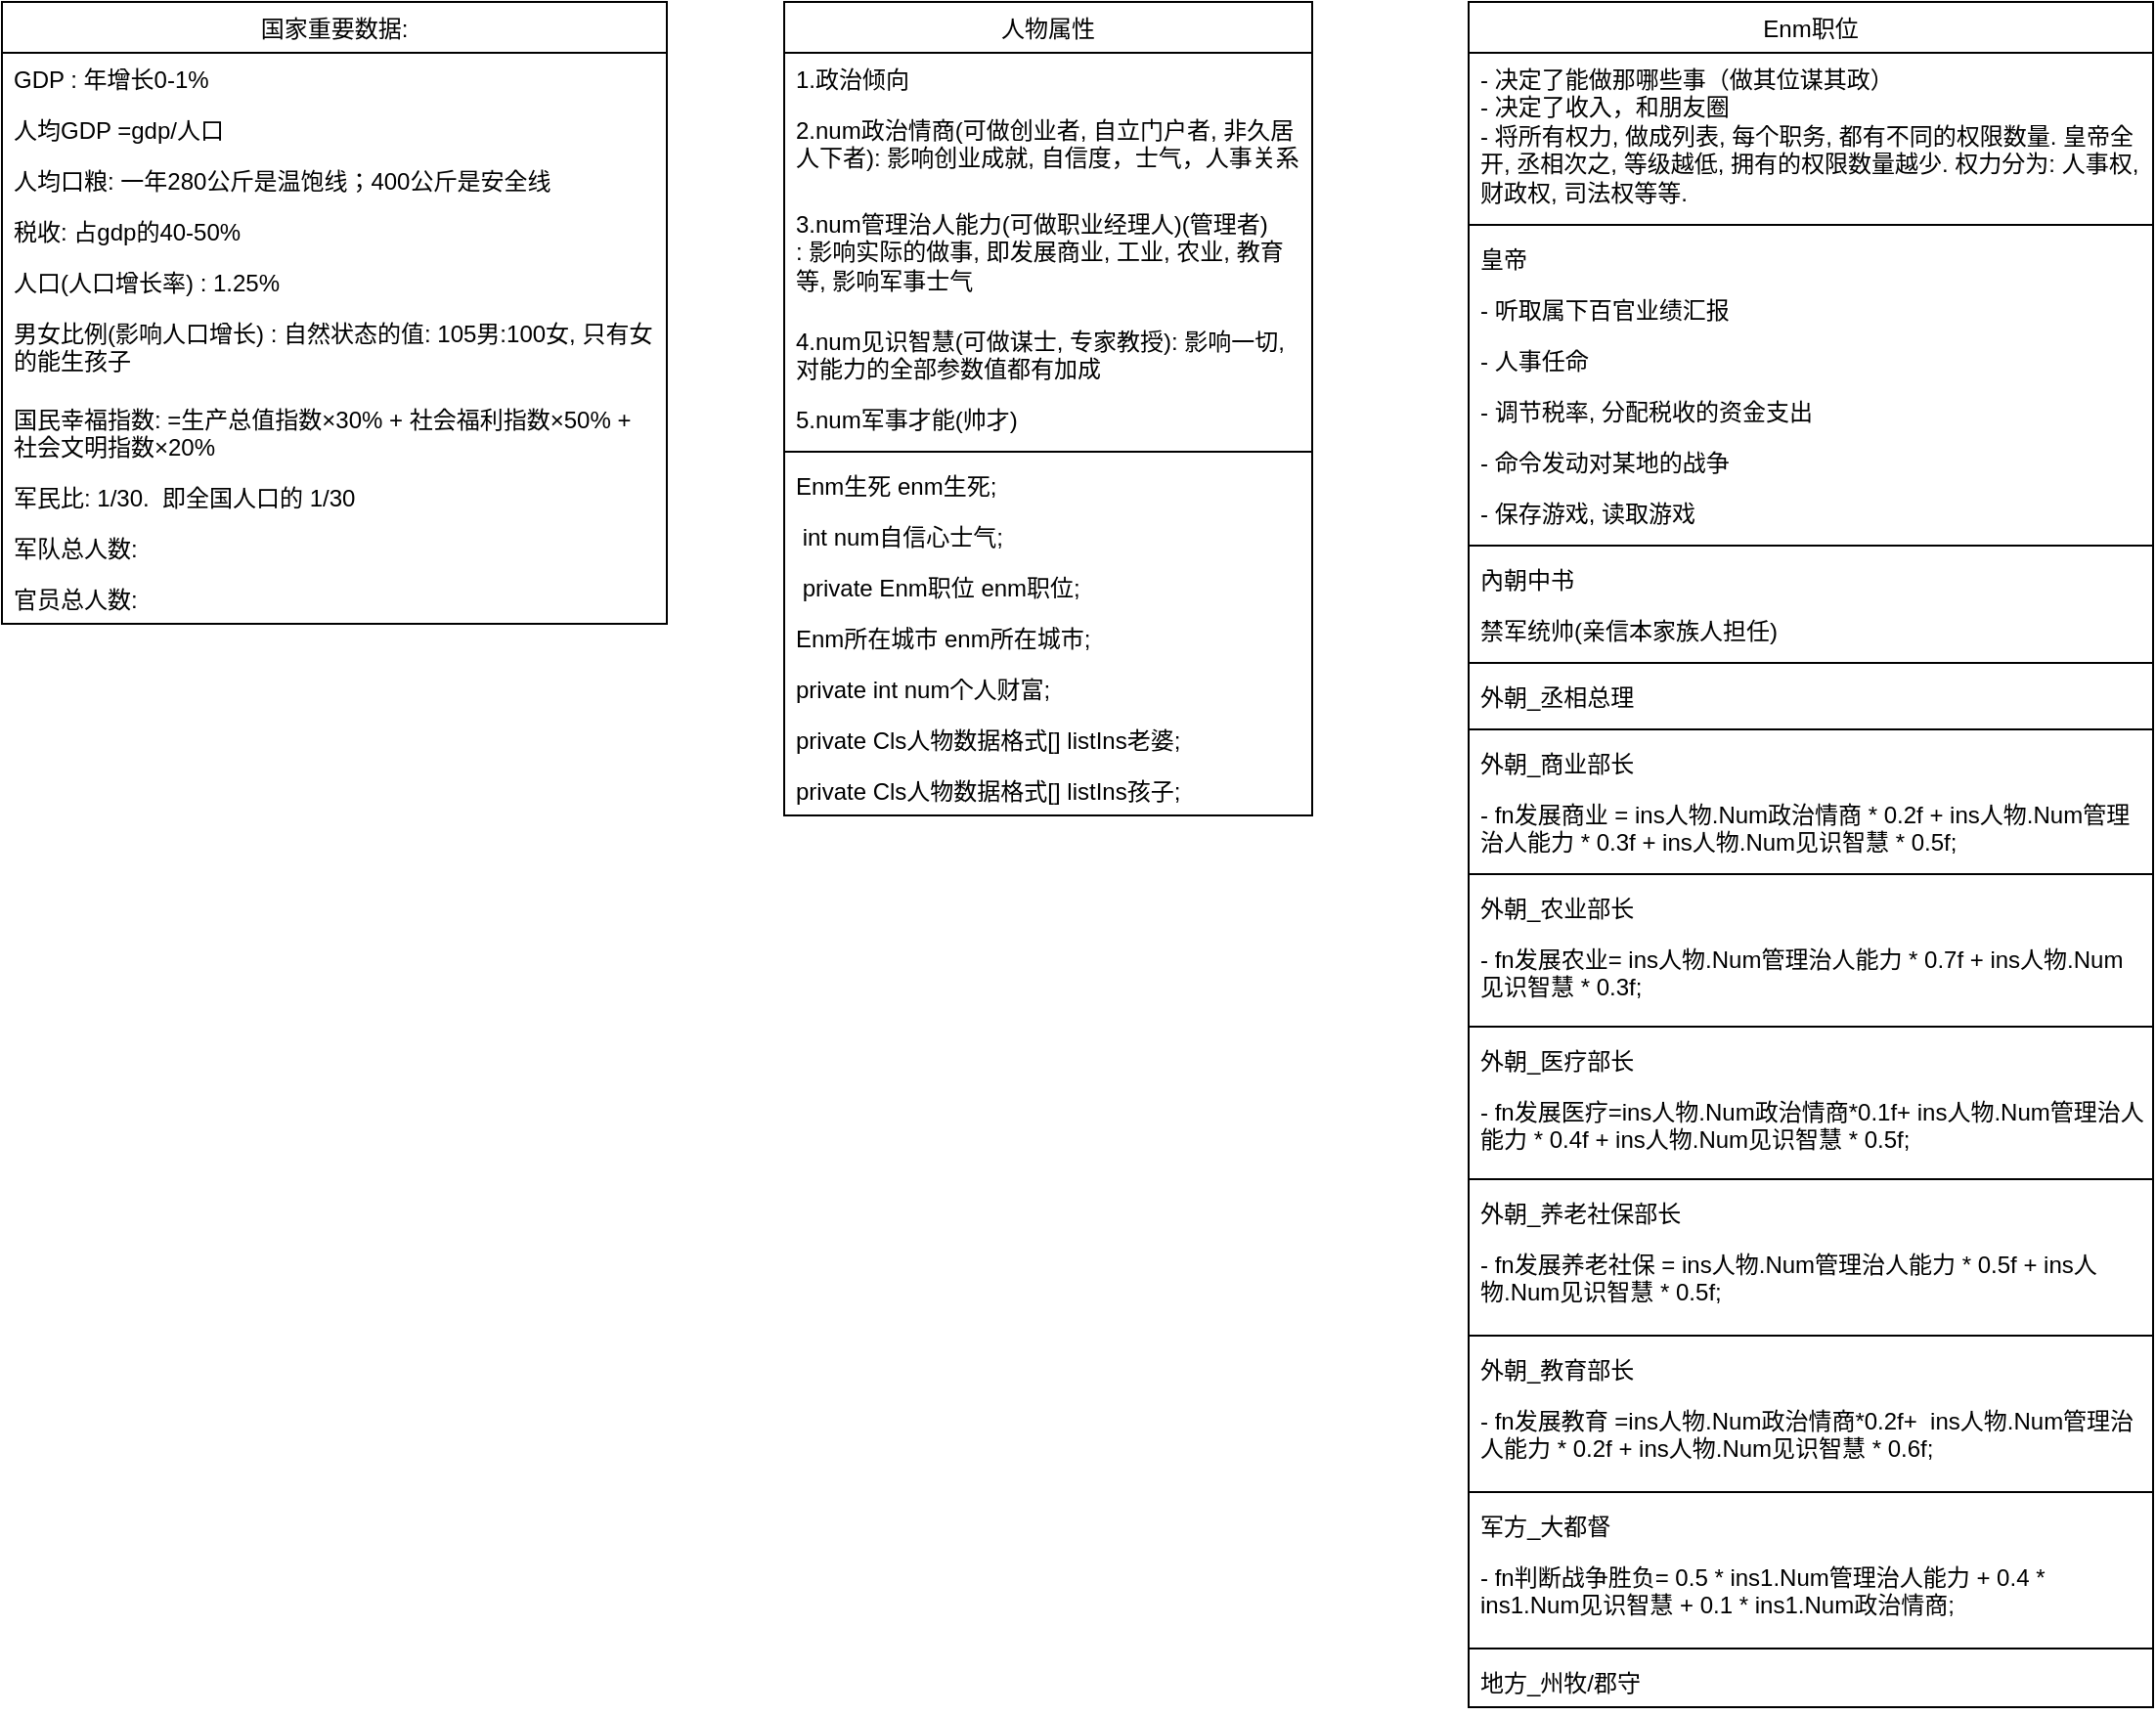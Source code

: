 <mxfile version="20.8.16" type="device"><diagram name="第 1 页" id="yGnq2HMcz6kJrbckPnj3"><mxGraphModel dx="1576" dy="618" grid="1" gridSize="10" guides="1" tooltips="1" connect="1" arrows="1" fold="1" page="1" pageScale="1" pageWidth="827" pageHeight="1169" math="0" shadow="0"><root><mxCell id="0"/><mxCell id="1" parent="0"/><mxCell id="Fk72iFI0-90s8xqJ_EGI-1" value="人物属性" style="swimlane;fontStyle=0;childLayout=stackLayout;horizontal=1;startSize=26;fillColor=none;horizontalStack=0;resizeParent=1;resizeParentMax=0;resizeLast=0;collapsible=1;marginBottom=0;" parent="1" vertex="1"><mxGeometry x="230" y="320" width="270" height="416" as="geometry"/></mxCell><mxCell id="Fk72iFI0-90s8xqJ_EGI-2" value="1.政治倾向" style="text;strokeColor=none;fillColor=none;align=left;verticalAlign=top;spacingLeft=4;spacingRight=4;overflow=hidden;rotatable=0;points=[[0,0.5],[1,0.5]];portConstraint=eastwest;" parent="Fk72iFI0-90s8xqJ_EGI-1" vertex="1"><mxGeometry y="26" width="270" height="26" as="geometry"/></mxCell><mxCell id="Fk72iFI0-90s8xqJ_EGI-3" value="2.num政治情商(可做创业者, 自立门户者, 非久居人下者): 影响创业成就, 自信度，士气，人事关系" style="text;strokeColor=none;fillColor=none;align=left;verticalAlign=top;spacingLeft=4;spacingRight=4;overflow=hidden;rotatable=0;points=[[0,0.5],[1,0.5]];portConstraint=eastwest;whiteSpace=wrap;" parent="Fk72iFI0-90s8xqJ_EGI-1" vertex="1"><mxGeometry y="52" width="270" height="48" as="geometry"/></mxCell><mxCell id="Fk72iFI0-90s8xqJ_EGI-4" value="3.num管理治人能力(可做职业经理人)(管理者) : 影响实际的做事, 即发展商业, 工业, 农业, 教育等, 影响军事士气" style="text;strokeColor=none;fillColor=none;align=left;verticalAlign=top;spacingLeft=4;spacingRight=4;overflow=hidden;rotatable=0;points=[[0,0.5],[1,0.5]];portConstraint=eastwest;whiteSpace=wrap;" parent="Fk72iFI0-90s8xqJ_EGI-1" vertex="1"><mxGeometry y="100" width="270" height="60" as="geometry"/></mxCell><mxCell id="6l3QZ3n0nT2kMkWghCK4-1" value="4.num见识智慧(可做谋士, 专家教授): 影响一切,对能力的全部参数值都有加成" style="text;strokeColor=none;fillColor=none;align=left;verticalAlign=top;spacingLeft=4;spacingRight=4;overflow=hidden;rotatable=0;points=[[0,0.5],[1,0.5]];portConstraint=eastwest;whiteSpace=wrap;" vertex="1" parent="Fk72iFI0-90s8xqJ_EGI-1"><mxGeometry y="160" width="270" height="40" as="geometry"/></mxCell><mxCell id="6l3QZ3n0nT2kMkWghCK4-2" value="5.num军事才能(帅才)" style="text;strokeColor=none;fillColor=none;align=left;verticalAlign=top;spacingLeft=4;spacingRight=4;overflow=hidden;rotatable=0;points=[[0,0.5],[1,0.5]];portConstraint=eastwest;" vertex="1" parent="Fk72iFI0-90s8xqJ_EGI-1"><mxGeometry y="200" width="270" height="26" as="geometry"/></mxCell><mxCell id="6l3QZ3n0nT2kMkWghCK4-4" value="" style="line;strokeWidth=1;fillColor=none;align=left;verticalAlign=middle;spacingTop=-1;spacingLeft=3;spacingRight=3;rotatable=0;labelPosition=right;points=[];portConstraint=eastwest;strokeColor=inherit;" vertex="1" parent="Fk72iFI0-90s8xqJ_EGI-1"><mxGeometry y="226" width="270" height="8" as="geometry"/></mxCell><mxCell id="6l3QZ3n0nT2kMkWghCK4-8" value="Enm生死 enm生死;" style="text;strokeColor=none;fillColor=none;align=left;verticalAlign=top;spacingLeft=4;spacingRight=4;overflow=hidden;rotatable=0;points=[[0,0.5],[1,0.5]];portConstraint=eastwest;" vertex="1" parent="Fk72iFI0-90s8xqJ_EGI-1"><mxGeometry y="234" width="270" height="26" as="geometry"/></mxCell><mxCell id="6l3QZ3n0nT2kMkWghCK4-3" value=" int num自信心士气;" style="text;strokeColor=none;fillColor=none;align=left;verticalAlign=top;spacingLeft=4;spacingRight=4;overflow=hidden;rotatable=0;points=[[0,0.5],[1,0.5]];portConstraint=eastwest;" vertex="1" parent="Fk72iFI0-90s8xqJ_EGI-1"><mxGeometry y="260" width="270" height="26" as="geometry"/></mxCell><mxCell id="6l3QZ3n0nT2kMkWghCK4-5" value=" private Enm职位 enm职位;" style="text;strokeColor=none;fillColor=none;align=left;verticalAlign=top;spacingLeft=4;spacingRight=4;overflow=hidden;rotatable=0;points=[[0,0.5],[1,0.5]];portConstraint=eastwest;" vertex="1" parent="Fk72iFI0-90s8xqJ_EGI-1"><mxGeometry y="286" width="270" height="26" as="geometry"/></mxCell><mxCell id="6l3QZ3n0nT2kMkWghCK4-6" value="Enm所在城市 enm所在城市;" style="text;strokeColor=none;fillColor=none;align=left;verticalAlign=top;spacingLeft=4;spacingRight=4;overflow=hidden;rotatable=0;points=[[0,0.5],[1,0.5]];portConstraint=eastwest;" vertex="1" parent="Fk72iFI0-90s8xqJ_EGI-1"><mxGeometry y="312" width="270" height="26" as="geometry"/></mxCell><mxCell id="6l3QZ3n0nT2kMkWghCK4-7" value="private int num个人财富;" style="text;strokeColor=none;fillColor=none;align=left;verticalAlign=top;spacingLeft=4;spacingRight=4;overflow=hidden;rotatable=0;points=[[0,0.5],[1,0.5]];portConstraint=eastwest;" vertex="1" parent="Fk72iFI0-90s8xqJ_EGI-1"><mxGeometry y="338" width="270" height="26" as="geometry"/></mxCell><mxCell id="6l3QZ3n0nT2kMkWghCK4-59" value="private Cls人物数据格式[] listIns老婆;" style="text;strokeColor=none;fillColor=none;align=left;verticalAlign=top;spacingLeft=4;spacingRight=4;overflow=hidden;rotatable=0;points=[[0,0.5],[1,0.5]];portConstraint=eastwest;" vertex="1" parent="Fk72iFI0-90s8xqJ_EGI-1"><mxGeometry y="364" width="270" height="26" as="geometry"/></mxCell><mxCell id="6l3QZ3n0nT2kMkWghCK4-60" value="private Cls人物数据格式[] listIns孩子;" style="text;strokeColor=none;fillColor=none;align=left;verticalAlign=top;spacingLeft=4;spacingRight=4;overflow=hidden;rotatable=0;points=[[0,0.5],[1,0.5]];portConstraint=eastwest;" vertex="1" parent="Fk72iFI0-90s8xqJ_EGI-1"><mxGeometry y="390" width="270" height="26" as="geometry"/></mxCell><mxCell id="6l3QZ3n0nT2kMkWghCK4-9" value="Enm职位" style="swimlane;fontStyle=0;childLayout=stackLayout;horizontal=1;startSize=26;fillColor=none;horizontalStack=0;resizeParent=1;resizeParentMax=0;resizeLast=0;collapsible=1;marginBottom=0;" vertex="1" parent="1"><mxGeometry x="580" y="320" width="350" height="872" as="geometry"/></mxCell><mxCell id="6l3QZ3n0nT2kMkWghCK4-61" value="- 决定了能做那哪些事（做其位谋其政）&#10;- 决定了收入，和朋友圈&#10;- 将所有权力, 做成列表, 每个职务, 都有不同的权限数量. 皇帝全开, 丞相次之, 等级越低, 拥有的权限数量越少. 权力分为: 人事权,  财政权, 司法权等等.&#10;" style="text;strokeColor=none;fillColor=none;align=left;verticalAlign=top;spacingLeft=4;spacingRight=4;overflow=hidden;rotatable=0;points=[[0,0.5],[1,0.5]];portConstraint=eastwest;whiteSpace=wrap;" vertex="1" parent="6l3QZ3n0nT2kMkWghCK4-9"><mxGeometry y="26" width="350" height="84" as="geometry"/></mxCell><mxCell id="6l3QZ3n0nT2kMkWghCK4-62" value="" style="line;strokeWidth=1;fillColor=none;align=left;verticalAlign=middle;spacingTop=-1;spacingLeft=3;spacingRight=3;rotatable=0;labelPosition=right;points=[];portConstraint=eastwest;strokeColor=inherit;html=0;" vertex="1" parent="6l3QZ3n0nT2kMkWghCK4-9"><mxGeometry y="110" width="350" height="8" as="geometry"/></mxCell><mxCell id="6l3QZ3n0nT2kMkWghCK4-10" value="皇帝" style="text;strokeColor=none;fillColor=none;align=left;verticalAlign=top;spacingLeft=4;spacingRight=4;overflow=hidden;rotatable=0;points=[[0,0.5],[1,0.5]];portConstraint=eastwest;" vertex="1" parent="6l3QZ3n0nT2kMkWghCK4-9"><mxGeometry y="118" width="350" height="26" as="geometry"/></mxCell><mxCell id="6l3QZ3n0nT2kMkWghCK4-42" value="- 听取属下百官业绩汇报" style="text;strokeColor=none;fillColor=none;align=left;verticalAlign=top;spacingLeft=4;spacingRight=4;overflow=hidden;rotatable=0;points=[[0,0.5],[1,0.5]];portConstraint=eastwest;" vertex="1" parent="6l3QZ3n0nT2kMkWghCK4-9"><mxGeometry y="144" width="350" height="26" as="geometry"/></mxCell><mxCell id="6l3QZ3n0nT2kMkWghCK4-43" value="- 人事任命" style="text;strokeColor=none;fillColor=none;align=left;verticalAlign=top;spacingLeft=4;spacingRight=4;overflow=hidden;rotatable=0;points=[[0,0.5],[1,0.5]];portConstraint=eastwest;" vertex="1" parent="6l3QZ3n0nT2kMkWghCK4-9"><mxGeometry y="170" width="350" height="26" as="geometry"/></mxCell><mxCell id="6l3QZ3n0nT2kMkWghCK4-44" value="- 调节税率, 分配税收的资金支出" style="text;strokeColor=none;fillColor=none;align=left;verticalAlign=top;spacingLeft=4;spacingRight=4;overflow=hidden;rotatable=0;points=[[0,0.5],[1,0.5]];portConstraint=eastwest;" vertex="1" parent="6l3QZ3n0nT2kMkWghCK4-9"><mxGeometry y="196" width="350" height="26" as="geometry"/></mxCell><mxCell id="6l3QZ3n0nT2kMkWghCK4-45" value="- 命令发动对某地的战争" style="text;strokeColor=none;fillColor=none;align=left;verticalAlign=top;spacingLeft=4;spacingRight=4;overflow=hidden;rotatable=0;points=[[0,0.5],[1,0.5]];portConstraint=eastwest;" vertex="1" parent="6l3QZ3n0nT2kMkWghCK4-9"><mxGeometry y="222" width="350" height="26" as="geometry"/></mxCell><mxCell id="6l3QZ3n0nT2kMkWghCK4-46" value="- 保存游戏, 读取游戏" style="text;strokeColor=none;fillColor=none;align=left;verticalAlign=top;spacingLeft=4;spacingRight=4;overflow=hidden;rotatable=0;points=[[0,0.5],[1,0.5]];portConstraint=eastwest;" vertex="1" parent="6l3QZ3n0nT2kMkWghCK4-9"><mxGeometry y="248" width="350" height="26" as="geometry"/></mxCell><mxCell id="6l3QZ3n0nT2kMkWghCK4-31" value="" style="line;strokeWidth=1;fillColor=none;align=left;verticalAlign=middle;spacingTop=-1;spacingLeft=3;spacingRight=3;rotatable=0;labelPosition=right;points=[];portConstraint=eastwest;strokeColor=inherit;" vertex="1" parent="6l3QZ3n0nT2kMkWghCK4-9"><mxGeometry y="274" width="350" height="8" as="geometry"/></mxCell><mxCell id="6l3QZ3n0nT2kMkWghCK4-11" value="內朝中书" style="text;strokeColor=none;fillColor=none;align=left;verticalAlign=top;spacingLeft=4;spacingRight=4;overflow=hidden;rotatable=0;points=[[0,0.5],[1,0.5]];portConstraint=eastwest;" vertex="1" parent="6l3QZ3n0nT2kMkWghCK4-9"><mxGeometry y="282" width="350" height="26" as="geometry"/></mxCell><mxCell id="6l3QZ3n0nT2kMkWghCK4-63" value="禁军统帅(亲信本家族人担任)" style="text;strokeColor=none;fillColor=none;align=left;verticalAlign=top;spacingLeft=4;spacingRight=4;overflow=hidden;rotatable=0;points=[[0,0.5],[1,0.5]];portConstraint=eastwest;" vertex="1" parent="6l3QZ3n0nT2kMkWghCK4-9"><mxGeometry y="308" width="350" height="26" as="geometry"/></mxCell><mxCell id="6l3QZ3n0nT2kMkWghCK4-30" value="" style="line;strokeWidth=1;fillColor=none;align=left;verticalAlign=middle;spacingTop=-1;spacingLeft=3;spacingRight=3;rotatable=0;labelPosition=right;points=[];portConstraint=eastwest;strokeColor=inherit;" vertex="1" parent="6l3QZ3n0nT2kMkWghCK4-9"><mxGeometry y="334" width="350" height="8" as="geometry"/></mxCell><mxCell id="6l3QZ3n0nT2kMkWghCK4-12" value="外朝_丞相总理" style="text;strokeColor=none;fillColor=none;align=left;verticalAlign=top;spacingLeft=4;spacingRight=4;overflow=hidden;rotatable=0;points=[[0,0.5],[1,0.5]];portConstraint=eastwest;" vertex="1" parent="6l3QZ3n0nT2kMkWghCK4-9"><mxGeometry y="342" width="350" height="26" as="geometry"/></mxCell><mxCell id="6l3QZ3n0nT2kMkWghCK4-32" value="" style="line;strokeWidth=1;fillColor=none;align=left;verticalAlign=middle;spacingTop=-1;spacingLeft=3;spacingRight=3;rotatable=0;labelPosition=right;points=[];portConstraint=eastwest;strokeColor=inherit;" vertex="1" parent="6l3QZ3n0nT2kMkWghCK4-9"><mxGeometry y="368" width="350" height="8" as="geometry"/></mxCell><mxCell id="6l3QZ3n0nT2kMkWghCK4-13" value="外朝_商业部长" style="text;strokeColor=none;fillColor=none;align=left;verticalAlign=top;spacingLeft=4;spacingRight=4;overflow=hidden;rotatable=0;points=[[0,0.5],[1,0.5]];portConstraint=eastwest;" vertex="1" parent="6l3QZ3n0nT2kMkWghCK4-9"><mxGeometry y="376" width="350" height="26" as="geometry"/></mxCell><mxCell id="6l3QZ3n0nT2kMkWghCK4-23" value="- fn发展商业 = ins人物.Num政治情商 * 0.2f + ins人物.Num管理治人能力 * 0.3f + ins人物.Num见识智慧 * 0.5f;" style="text;strokeColor=none;fillColor=none;align=left;verticalAlign=top;spacingLeft=4;spacingRight=4;overflow=hidden;rotatable=0;points=[[0,0.5],[1,0.5]];portConstraint=eastwest;whiteSpace=wrap;" vertex="1" parent="6l3QZ3n0nT2kMkWghCK4-9"><mxGeometry y="402" width="350" height="40" as="geometry"/></mxCell><mxCell id="6l3QZ3n0nT2kMkWghCK4-33" value="" style="line;strokeWidth=1;fillColor=none;align=left;verticalAlign=middle;spacingTop=-1;spacingLeft=3;spacingRight=3;rotatable=0;labelPosition=right;points=[];portConstraint=eastwest;strokeColor=inherit;" vertex="1" parent="6l3QZ3n0nT2kMkWghCK4-9"><mxGeometry y="442" width="350" height="8" as="geometry"/></mxCell><mxCell id="6l3QZ3n0nT2kMkWghCK4-14" value="外朝_农业部长" style="text;strokeColor=none;fillColor=none;align=left;verticalAlign=top;spacingLeft=4;spacingRight=4;overflow=hidden;rotatable=0;points=[[0,0.5],[1,0.5]];portConstraint=eastwest;" vertex="1" parent="6l3QZ3n0nT2kMkWghCK4-9"><mxGeometry y="450" width="350" height="26" as="geometry"/></mxCell><mxCell id="6l3QZ3n0nT2kMkWghCK4-24" value="- fn发展农业= ins人物.Num管理治人能力 * 0.7f + ins人物.Num见识智慧 * 0.3f;" style="text;strokeColor=none;fillColor=none;align=left;verticalAlign=top;spacingLeft=4;spacingRight=4;overflow=hidden;rotatable=0;points=[[0,0.5],[1,0.5]];portConstraint=eastwest;whiteSpace=wrap;" vertex="1" parent="6l3QZ3n0nT2kMkWghCK4-9"><mxGeometry y="476" width="350" height="44" as="geometry"/></mxCell><mxCell id="6l3QZ3n0nT2kMkWghCK4-34" value="" style="line;strokeWidth=1;fillColor=none;align=left;verticalAlign=middle;spacingTop=-1;spacingLeft=3;spacingRight=3;rotatable=0;labelPosition=right;points=[];portConstraint=eastwest;strokeColor=inherit;" vertex="1" parent="6l3QZ3n0nT2kMkWghCK4-9"><mxGeometry y="520" width="350" height="8" as="geometry"/></mxCell><mxCell id="6l3QZ3n0nT2kMkWghCK4-16" value="外朝_医疗部长" style="text;strokeColor=none;fillColor=none;align=left;verticalAlign=top;spacingLeft=4;spacingRight=4;overflow=hidden;rotatable=0;points=[[0,0.5],[1,0.5]];portConstraint=eastwest;" vertex="1" parent="6l3QZ3n0nT2kMkWghCK4-9"><mxGeometry y="528" width="350" height="26" as="geometry"/></mxCell><mxCell id="6l3QZ3n0nT2kMkWghCK4-37" value="- fn发展医疗=ins人物.Num政治情商*0.1f+ ins人物.Num管理治人能力 * 0.4f + ins人物.Num见识智慧 * 0.5f;" style="text;strokeColor=none;fillColor=none;align=left;verticalAlign=top;spacingLeft=4;spacingRight=4;overflow=hidden;rotatable=0;points=[[0,0.5],[1,0.5]];portConstraint=eastwest;whiteSpace=wrap;" vertex="1" parent="6l3QZ3n0nT2kMkWghCK4-9"><mxGeometry y="554" width="350" height="44" as="geometry"/></mxCell><mxCell id="6l3QZ3n0nT2kMkWghCK4-35" value="" style="line;strokeWidth=1;fillColor=none;align=left;verticalAlign=middle;spacingTop=-1;spacingLeft=3;spacingRight=3;rotatable=0;labelPosition=right;points=[];portConstraint=eastwest;strokeColor=inherit;" vertex="1" parent="6l3QZ3n0nT2kMkWghCK4-9"><mxGeometry y="598" width="350" height="8" as="geometry"/></mxCell><mxCell id="6l3QZ3n0nT2kMkWghCK4-17" value="外朝_养老社保部长" style="text;strokeColor=none;fillColor=none;align=left;verticalAlign=top;spacingLeft=4;spacingRight=4;overflow=hidden;rotatable=0;points=[[0,0.5],[1,0.5]];portConstraint=eastwest;" vertex="1" parent="6l3QZ3n0nT2kMkWghCK4-9"><mxGeometry y="606" width="350" height="26" as="geometry"/></mxCell><mxCell id="6l3QZ3n0nT2kMkWghCK4-38" value="- fn发展养老社保 = ins人物.Num管理治人能力 * 0.5f + ins人物.Num见识智慧 * 0.5f;" style="text;strokeColor=none;fillColor=none;align=left;verticalAlign=top;spacingLeft=4;spacingRight=4;overflow=hidden;rotatable=0;points=[[0,0.5],[1,0.5]];portConstraint=eastwest;whiteSpace=wrap;" vertex="1" parent="6l3QZ3n0nT2kMkWghCK4-9"><mxGeometry y="632" width="350" height="46" as="geometry"/></mxCell><mxCell id="6l3QZ3n0nT2kMkWghCK4-36" value="" style="line;strokeWidth=1;fillColor=none;align=left;verticalAlign=middle;spacingTop=-1;spacingLeft=3;spacingRight=3;rotatable=0;labelPosition=right;points=[];portConstraint=eastwest;strokeColor=inherit;" vertex="1" parent="6l3QZ3n0nT2kMkWghCK4-9"><mxGeometry y="678" width="350" height="8" as="geometry"/></mxCell><mxCell id="6l3QZ3n0nT2kMkWghCK4-18" value="外朝_教育部长" style="text;strokeColor=none;fillColor=none;align=left;verticalAlign=top;spacingLeft=4;spacingRight=4;overflow=hidden;rotatable=0;points=[[0,0.5],[1,0.5]];portConstraint=eastwest;" vertex="1" parent="6l3QZ3n0nT2kMkWghCK4-9"><mxGeometry y="686" width="350" height="26" as="geometry"/></mxCell><mxCell id="6l3QZ3n0nT2kMkWghCK4-39" value="- fn发展教育 =ins人物.Num政治情商*0.2f+  ins人物.Num管理治人能力 * 0.2f + ins人物.Num见识智慧 * 0.6f;" style="text;strokeColor=none;fillColor=none;align=left;verticalAlign=top;spacingLeft=4;spacingRight=4;overflow=hidden;rotatable=0;points=[[0,0.5],[1,0.5]];portConstraint=eastwest;whiteSpace=wrap;" vertex="1" parent="6l3QZ3n0nT2kMkWghCK4-9"><mxGeometry y="712" width="350" height="46" as="geometry"/></mxCell><mxCell id="6l3QZ3n0nT2kMkWghCK4-21" value="" style="line;strokeWidth=1;fillColor=none;align=left;verticalAlign=middle;spacingTop=-1;spacingLeft=3;spacingRight=3;rotatable=0;labelPosition=right;points=[];portConstraint=eastwest;strokeColor=inherit;" vertex="1" parent="6l3QZ3n0nT2kMkWghCK4-9"><mxGeometry y="758" width="350" height="8" as="geometry"/></mxCell><mxCell id="6l3QZ3n0nT2kMkWghCK4-19" value="军方_大都督" style="text;strokeColor=none;fillColor=none;align=left;verticalAlign=top;spacingLeft=4;spacingRight=4;overflow=hidden;rotatable=0;points=[[0,0.5],[1,0.5]];portConstraint=eastwest;" vertex="1" parent="6l3QZ3n0nT2kMkWghCK4-9"><mxGeometry y="766" width="350" height="26" as="geometry"/></mxCell><mxCell id="6l3QZ3n0nT2kMkWghCK4-40" value="- fn判断战争胜负= 0.5 * ins1.Num管理治人能力 + 0.4 * ins1.Num见识智慧 + 0.1 * ins1.Num政治情商;" style="text;strokeColor=none;fillColor=none;align=left;verticalAlign=top;spacingLeft=4;spacingRight=4;overflow=hidden;rotatable=0;points=[[0,0.5],[1,0.5]];portConstraint=eastwest;whiteSpace=wrap;" vertex="1" parent="6l3QZ3n0nT2kMkWghCK4-9"><mxGeometry y="792" width="350" height="46" as="geometry"/></mxCell><mxCell id="6l3QZ3n0nT2kMkWghCK4-22" value="" style="line;strokeWidth=1;fillColor=none;align=left;verticalAlign=middle;spacingTop=-1;spacingLeft=3;spacingRight=3;rotatable=0;labelPosition=right;points=[];portConstraint=eastwest;strokeColor=inherit;" vertex="1" parent="6l3QZ3n0nT2kMkWghCK4-9"><mxGeometry y="838" width="350" height="8" as="geometry"/></mxCell><mxCell id="6l3QZ3n0nT2kMkWghCK4-20" value="地方_州牧/郡守" style="text;strokeColor=none;fillColor=none;align=left;verticalAlign=top;spacingLeft=4;spacingRight=4;overflow=hidden;rotatable=0;points=[[0,0.5],[1,0.5]];portConstraint=eastwest;" vertex="1" parent="6l3QZ3n0nT2kMkWghCK4-9"><mxGeometry y="846" width="350" height="26" as="geometry"/></mxCell><mxCell id="6l3QZ3n0nT2kMkWghCK4-47" value="国家重要数据:" style="swimlane;fontStyle=0;childLayout=stackLayout;horizontal=1;startSize=26;fillColor=none;horizontalStack=0;resizeParent=1;resizeParentMax=0;resizeLast=0;collapsible=1;marginBottom=0;" vertex="1" parent="1"><mxGeometry x="-170" y="320" width="340" height="318" as="geometry"/></mxCell><mxCell id="6l3QZ3n0nT2kMkWghCK4-48" value="GDP : 年增长0-1%" style="text;strokeColor=none;fillColor=none;align=left;verticalAlign=top;spacingLeft=4;spacingRight=4;overflow=hidden;rotatable=0;points=[[0,0.5],[1,0.5]];portConstraint=eastwest;" vertex="1" parent="6l3QZ3n0nT2kMkWghCK4-47"><mxGeometry y="26" width="340" height="26" as="geometry"/></mxCell><mxCell id="6l3QZ3n0nT2kMkWghCK4-49" value="人均GDP =gdp/人口" style="text;strokeColor=none;fillColor=none;align=left;verticalAlign=top;spacingLeft=4;spacingRight=4;overflow=hidden;rotatable=0;points=[[0,0.5],[1,0.5]];portConstraint=eastwest;" vertex="1" parent="6l3QZ3n0nT2kMkWghCK4-47"><mxGeometry y="52" width="340" height="26" as="geometry"/></mxCell><mxCell id="6l3QZ3n0nT2kMkWghCK4-50" value="人均口粮: 一年280公斤是温饱线；400公斤是安全线" style="text;strokeColor=none;fillColor=none;align=left;verticalAlign=top;spacingLeft=4;spacingRight=4;overflow=hidden;rotatable=0;points=[[0,0.5],[1,0.5]];portConstraint=eastwest;" vertex="1" parent="6l3QZ3n0nT2kMkWghCK4-47"><mxGeometry y="78" width="340" height="26" as="geometry"/></mxCell><mxCell id="6l3QZ3n0nT2kMkWghCK4-51" value="税收: 占gdp的40-50%" style="text;strokeColor=none;fillColor=none;align=left;verticalAlign=top;spacingLeft=4;spacingRight=4;overflow=hidden;rotatable=0;points=[[0,0.5],[1,0.5]];portConstraint=eastwest;" vertex="1" parent="6l3QZ3n0nT2kMkWghCK4-47"><mxGeometry y="104" width="340" height="26" as="geometry"/></mxCell><mxCell id="6l3QZ3n0nT2kMkWghCK4-52" value="人口(人口增长率) : 1.25%" style="text;strokeColor=none;fillColor=none;align=left;verticalAlign=top;spacingLeft=4;spacingRight=4;overflow=hidden;rotatable=0;points=[[0,0.5],[1,0.5]];portConstraint=eastwest;" vertex="1" parent="6l3QZ3n0nT2kMkWghCK4-47"><mxGeometry y="130" width="340" height="26" as="geometry"/></mxCell><mxCell id="6l3QZ3n0nT2kMkWghCK4-54" value="男女比例(影响人口增长) : 自然状态的值: 105男:100女, 只有女的能生孩子" style="text;strokeColor=none;fillColor=none;align=left;verticalAlign=top;spacingLeft=4;spacingRight=4;overflow=hidden;rotatable=0;points=[[0,0.5],[1,0.5]];portConstraint=eastwest;whiteSpace=wrap;" vertex="1" parent="6l3QZ3n0nT2kMkWghCK4-47"><mxGeometry y="156" width="340" height="44" as="geometry"/></mxCell><mxCell id="6l3QZ3n0nT2kMkWghCK4-55" value="国民幸福指数: =生产总值指数×30% + 社会福利指数×50% + 社会文明指数×20%" style="text;strokeColor=none;fillColor=none;align=left;verticalAlign=top;spacingLeft=4;spacingRight=4;overflow=hidden;rotatable=0;points=[[0,0.5],[1,0.5]];portConstraint=eastwest;whiteSpace=wrap;" vertex="1" parent="6l3QZ3n0nT2kMkWghCK4-47"><mxGeometry y="200" width="340" height="40" as="geometry"/></mxCell><mxCell id="6l3QZ3n0nT2kMkWghCK4-56" value="军民比: 1/30.  即全国人口的 1/30" style="text;strokeColor=none;fillColor=none;align=left;verticalAlign=top;spacingLeft=4;spacingRight=4;overflow=hidden;rotatable=0;points=[[0,0.5],[1,0.5]];portConstraint=eastwest;" vertex="1" parent="6l3QZ3n0nT2kMkWghCK4-47"><mxGeometry y="240" width="340" height="26" as="geometry"/></mxCell><mxCell id="6l3QZ3n0nT2kMkWghCK4-57" value="军队总人数:" style="text;strokeColor=none;fillColor=none;align=left;verticalAlign=top;spacingLeft=4;spacingRight=4;overflow=hidden;rotatable=0;points=[[0,0.5],[1,0.5]];portConstraint=eastwest;" vertex="1" parent="6l3QZ3n0nT2kMkWghCK4-47"><mxGeometry y="266" width="340" height="26" as="geometry"/></mxCell><mxCell id="6l3QZ3n0nT2kMkWghCK4-58" value="官员总人数:" style="text;strokeColor=none;fillColor=none;align=left;verticalAlign=top;spacingLeft=4;spacingRight=4;overflow=hidden;rotatable=0;points=[[0,0.5],[1,0.5]];portConstraint=eastwest;" vertex="1" parent="6l3QZ3n0nT2kMkWghCK4-47"><mxGeometry y="292" width="340" height="26" as="geometry"/></mxCell></root></mxGraphModel></diagram></mxfile>